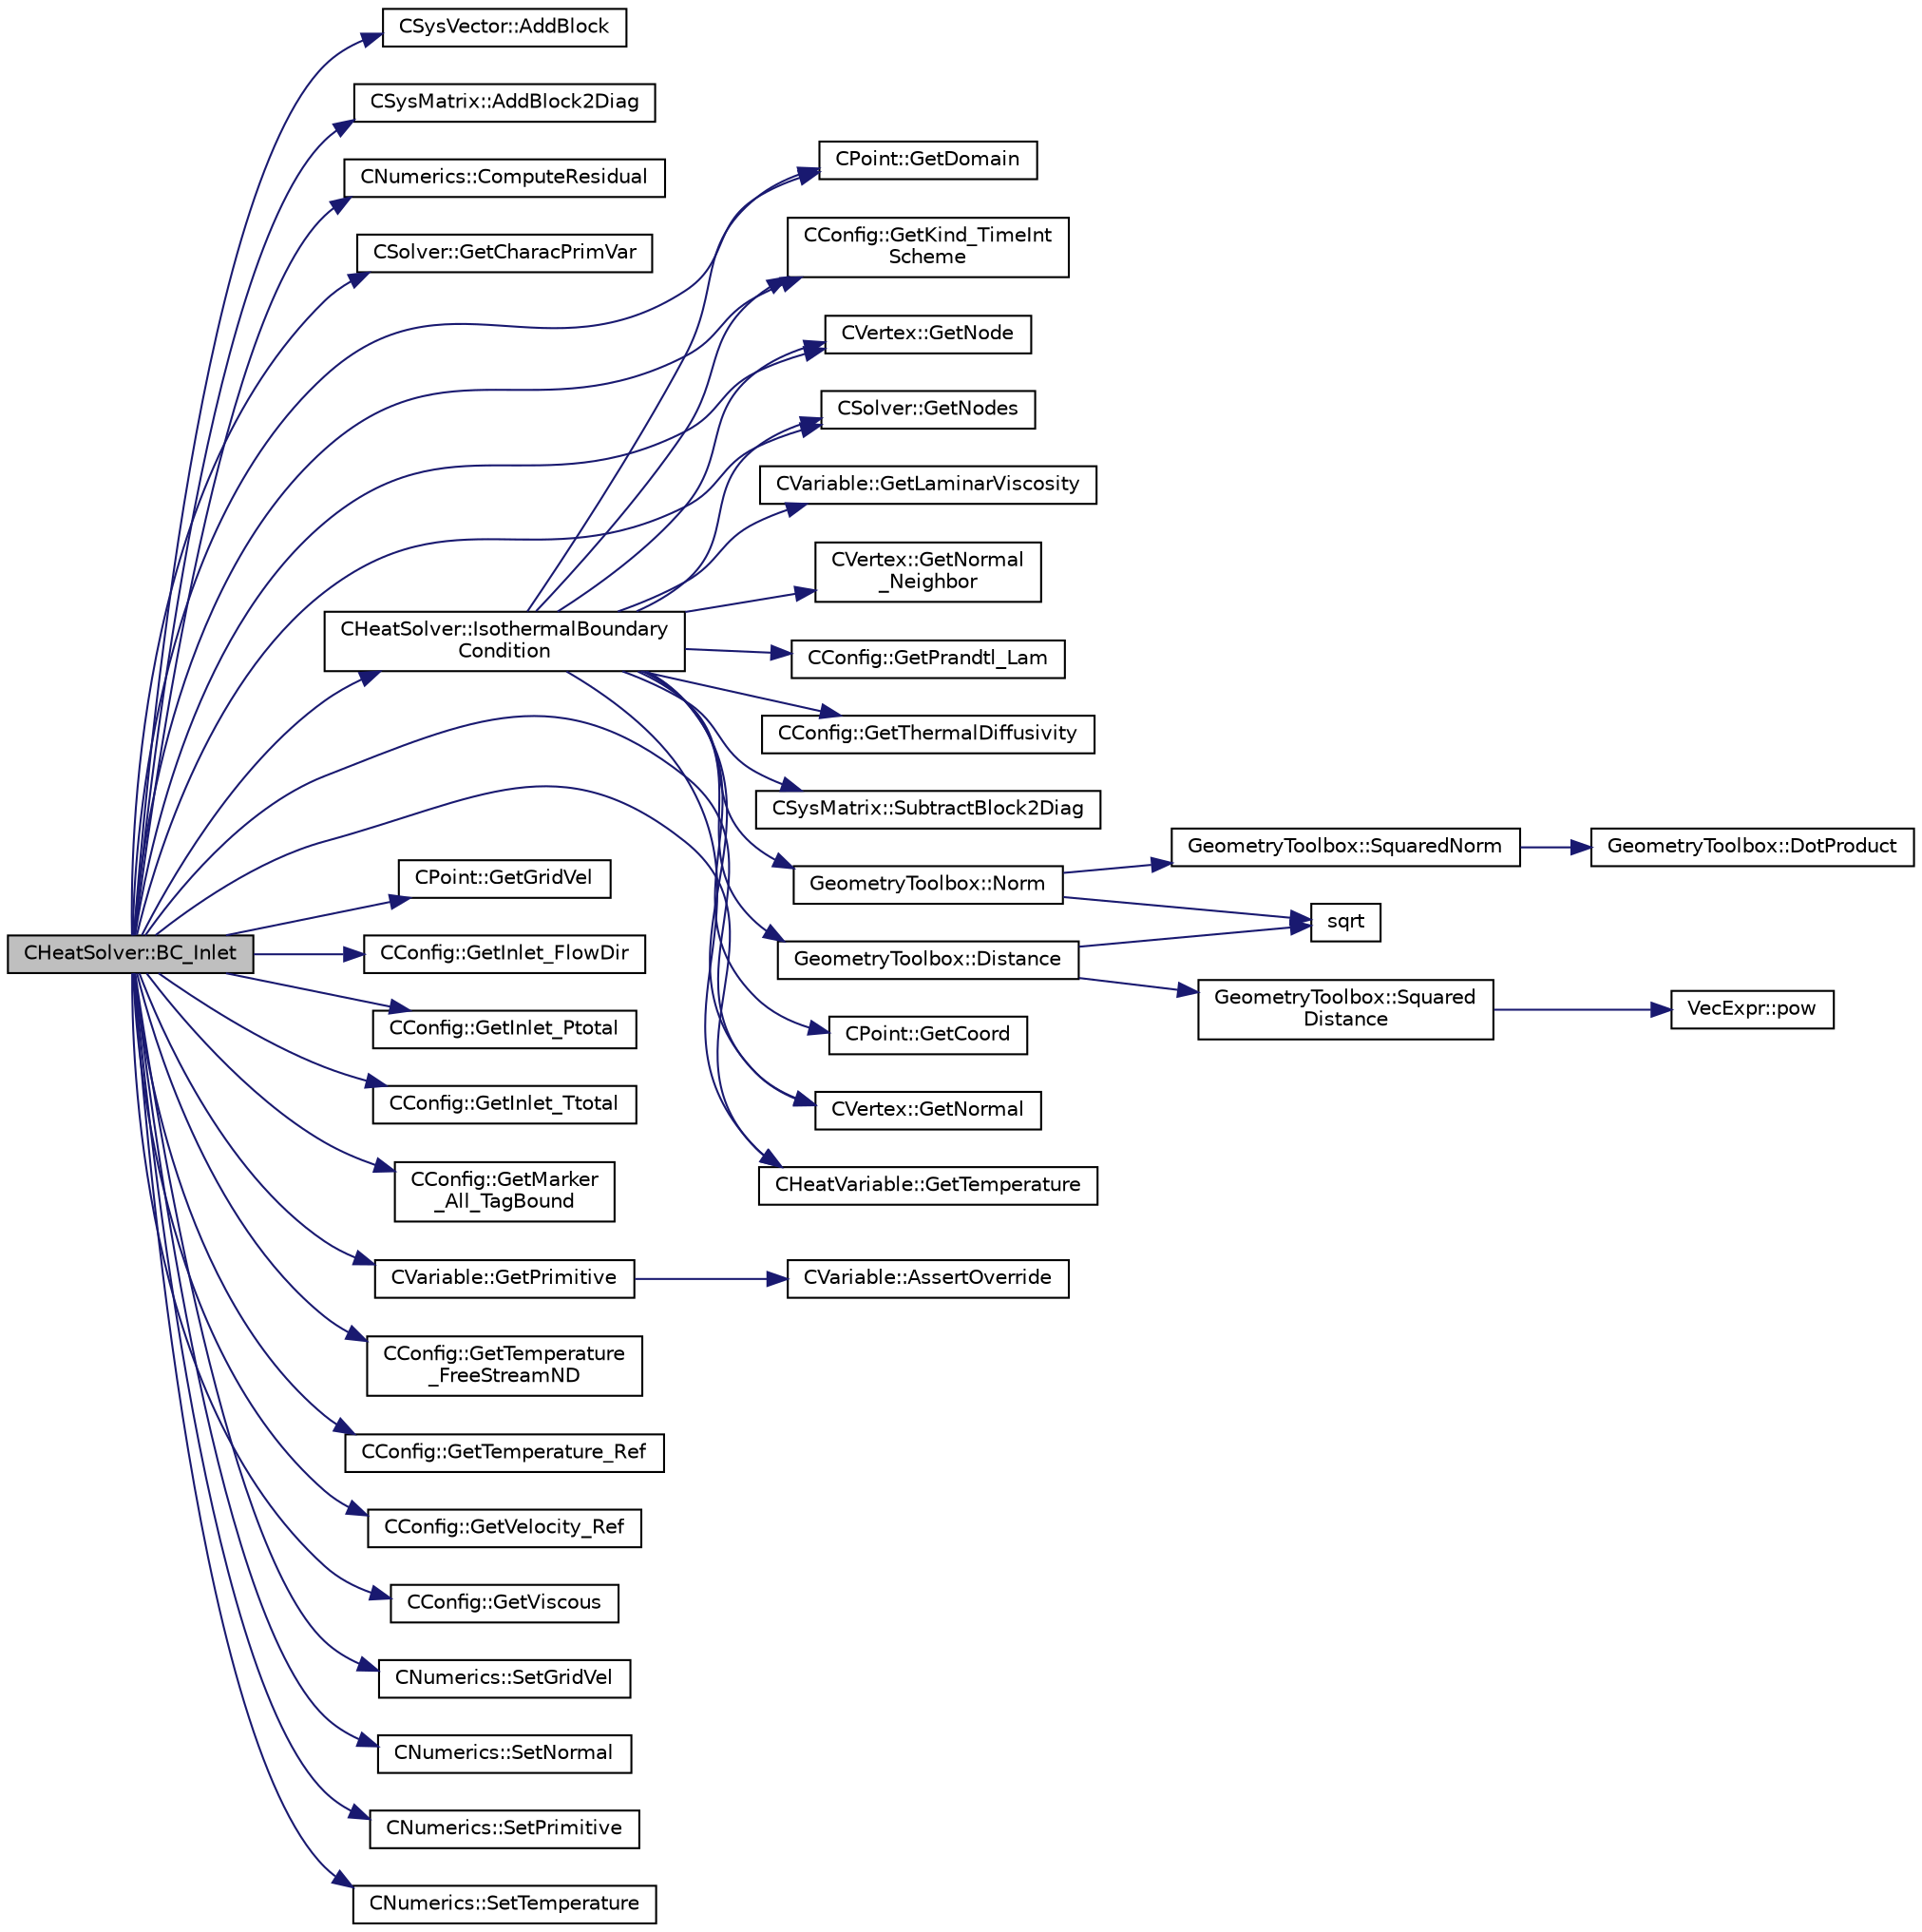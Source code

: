 digraph "CHeatSolver::BC_Inlet"
{
 // LATEX_PDF_SIZE
  edge [fontname="Helvetica",fontsize="10",labelfontname="Helvetica",labelfontsize="10"];
  node [fontname="Helvetica",fontsize="10",shape=record];
  rankdir="LR";
  Node1 [label="CHeatSolver::BC_Inlet",height=0.2,width=0.4,color="black", fillcolor="grey75", style="filled", fontcolor="black",tooltip="Impose the inlet boundary condition."];
  Node1 -> Node2 [color="midnightblue",fontsize="10",style="solid",fontname="Helvetica"];
  Node2 [label="CSysVector::AddBlock",height=0.2,width=0.4,color="black", fillcolor="white", style="filled",URL="$classCSysVector.html#aa463275cba394503a9778529fdaa4494",tooltip="Add \"block\" to the vector, see SetBlock."];
  Node1 -> Node3 [color="midnightblue",fontsize="10",style="solid",fontname="Helvetica"];
  Node3 [label="CSysMatrix::AddBlock2Diag",height=0.2,width=0.4,color="black", fillcolor="white", style="filled",URL="$classCSysMatrix.html#a5a4ef7eeb7f009450f575660108ed7be",tooltip="Non overwrite version of SetBlock2Diag, also with scaling."];
  Node1 -> Node4 [color="midnightblue",fontsize="10",style="solid",fontname="Helvetica"];
  Node4 [label="CNumerics::ComputeResidual",height=0.2,width=0.4,color="black", fillcolor="white", style="filled",URL="$classCNumerics.html#aa0ca13663a047ef2640b377b33875e29",tooltip="Compute the numerical residual."];
  Node1 -> Node5 [color="midnightblue",fontsize="10",style="solid",fontname="Helvetica"];
  Node5 [label="CSolver::GetCharacPrimVar",height=0.2,width=0.4,color="black", fillcolor="white", style="filled",URL="$classCSolver.html#a7a7d35d9dfcf55d7b8fa971e564b0141",tooltip="A virtual member."];
  Node1 -> Node6 [color="midnightblue",fontsize="10",style="solid",fontname="Helvetica"];
  Node6 [label="CPoint::GetDomain",height=0.2,width=0.4,color="black", fillcolor="white", style="filled",URL="$classCPoint.html#aa58a27b602e47ddcad22ae74a5c6bc81",tooltip="For parallel computation, its indicates if a point must be computed or not."];
  Node1 -> Node7 [color="midnightblue",fontsize="10",style="solid",fontname="Helvetica"];
  Node7 [label="CPoint::GetGridVel",height=0.2,width=0.4,color="black", fillcolor="white", style="filled",URL="$classCPoint.html#a65d855a9c2ad2971546038b34acd5b92",tooltip="Get the value of the grid velocity at the point."];
  Node1 -> Node8 [color="midnightblue",fontsize="10",style="solid",fontname="Helvetica"];
  Node8 [label="CConfig::GetInlet_FlowDir",height=0.2,width=0.4,color="black", fillcolor="white", style="filled",URL="$classCConfig.html#afeb59ad49688665368553297eea6f2ba",tooltip="Get the flow direction unit vector at an inlet boundary."];
  Node1 -> Node9 [color="midnightblue",fontsize="10",style="solid",fontname="Helvetica"];
  Node9 [label="CConfig::GetInlet_Ptotal",height=0.2,width=0.4,color="black", fillcolor="white", style="filled",URL="$classCConfig.html#aa4c09150183d8890586cb7ab562a9265",tooltip="Get the total pressure at an inlet boundary."];
  Node1 -> Node10 [color="midnightblue",fontsize="10",style="solid",fontname="Helvetica"];
  Node10 [label="CConfig::GetInlet_Ttotal",height=0.2,width=0.4,color="black", fillcolor="white", style="filled",URL="$classCConfig.html#a8ac859317cc304124acddaa6a5a1a5ad",tooltip="Get the total temperature at an inlet boundary."];
  Node1 -> Node11 [color="midnightblue",fontsize="10",style="solid",fontname="Helvetica"];
  Node11 [label="CConfig::GetKind_TimeInt\lScheme",height=0.2,width=0.4,color="black", fillcolor="white", style="filled",URL="$classCConfig.html#ad16f71356f146b530fb1fbb45444525c",tooltip="Get the kind of time integration method."];
  Node1 -> Node12 [color="midnightblue",fontsize="10",style="solid",fontname="Helvetica"];
  Node12 [label="CConfig::GetMarker\l_All_TagBound",height=0.2,width=0.4,color="black", fillcolor="white", style="filled",URL="$classCConfig.html#ab8c9c1f45950a29355be4ff357049440",tooltip="Get the index of the surface defined in the geometry file."];
  Node1 -> Node13 [color="midnightblue",fontsize="10",style="solid",fontname="Helvetica"];
  Node13 [label="CVertex::GetNode",height=0.2,width=0.4,color="black", fillcolor="white", style="filled",URL="$classCVertex.html#ad568da06e7191358d3a09a1bee71cdb5",tooltip="Get the node of the vertex."];
  Node1 -> Node14 [color="midnightblue",fontsize="10",style="solid",fontname="Helvetica"];
  Node14 [label="CSolver::GetNodes",height=0.2,width=0.4,color="black", fillcolor="white", style="filled",URL="$classCSolver.html#af3198e52a2ea377bb765647b5e697197",tooltip="Allow outside access to the nodes of the solver, containing conservatives, primitives,..."];
  Node1 -> Node15 [color="midnightblue",fontsize="10",style="solid",fontname="Helvetica"];
  Node15 [label="CVertex::GetNormal",height=0.2,width=0.4,color="black", fillcolor="white", style="filled",URL="$classCVertex.html#a57cacfe764770e6c0e54c278cb584f7c",tooltip="Copy the the normal vector of a face."];
  Node1 -> Node16 [color="midnightblue",fontsize="10",style="solid",fontname="Helvetica"];
  Node16 [label="CVariable::GetPrimitive",height=0.2,width=0.4,color="black", fillcolor="white", style="filled",URL="$classCVariable.html#a634a803b0d397aec7a44420cd5159079",tooltip="Get the primitive variables for all points."];
  Node16 -> Node17 [color="midnightblue",fontsize="10",style="solid",fontname="Helvetica"];
  Node17 [label="CVariable::AssertOverride",height=0.2,width=0.4,color="black", fillcolor="white", style="filled",URL="$classCVariable.html#a57eb0e83f25f08d544f92b75e3f8b617",tooltip=" "];
  Node1 -> Node18 [color="midnightblue",fontsize="10",style="solid",fontname="Helvetica"];
  Node18 [label="CHeatVariable::GetTemperature",height=0.2,width=0.4,color="black", fillcolor="white", style="filled",URL="$classCHeatVariable.html#a199a0599cf7453d3eb392d14e3fcc8af",tooltip="Get the temperature of the point."];
  Node1 -> Node19 [color="midnightblue",fontsize="10",style="solid",fontname="Helvetica"];
  Node19 [label="CConfig::GetTemperature\l_FreeStreamND",height=0.2,width=0.4,color="black", fillcolor="white", style="filled",URL="$classCConfig.html#afa49e1ce7793a31cc572d957caffaef9",tooltip="Get the value of the non-dimensionalized freestream temperature."];
  Node1 -> Node20 [color="midnightblue",fontsize="10",style="solid",fontname="Helvetica"];
  Node20 [label="CConfig::GetTemperature_Ref",height=0.2,width=0.4,color="black", fillcolor="white", style="filled",URL="$classCConfig.html#a218d027f78cd801a8734a2d4581591ad",tooltip="Get the value of the reference temperature for non-dimensionalization."];
  Node1 -> Node21 [color="midnightblue",fontsize="10",style="solid",fontname="Helvetica"];
  Node21 [label="CConfig::GetVelocity_Ref",height=0.2,width=0.4,color="black", fillcolor="white", style="filled",URL="$classCConfig.html#afad4537005c210e8a7fc015a51b8ae4c",tooltip="Get the value of the reference velocity for non-dimensionalization."];
  Node1 -> Node22 [color="midnightblue",fontsize="10",style="solid",fontname="Helvetica"];
  Node22 [label="CConfig::GetViscous",height=0.2,width=0.4,color="black", fillcolor="white", style="filled",URL="$classCConfig.html#ad59acb5f80aaddccaa0f2f5bef3e3e78",tooltip="Determines if problem is viscous."];
  Node1 -> Node23 [color="midnightblue",fontsize="10",style="solid",fontname="Helvetica"];
  Node23 [label="CHeatSolver::IsothermalBoundary\lCondition",height=0.2,width=0.4,color="black", fillcolor="white", style="filled",URL="$classCHeatSolver.html#ade1b4d48e5d222e56d7c0d556f8a9cd6",tooltip="Applies an isothermal condition to a vertex of a marker."];
  Node23 -> Node24 [color="midnightblue",fontsize="10",style="solid",fontname="Helvetica"];
  Node24 [label="GeometryToolbox::Distance",height=0.2,width=0.4,color="black", fillcolor="white", style="filled",URL="$group__GeometryToolbox.html#ga600fb4ee993ae4c3b985082d51994881",tooltip=" "];
  Node24 -> Node25 [color="midnightblue",fontsize="10",style="solid",fontname="Helvetica"];
  Node25 [label="sqrt",height=0.2,width=0.4,color="black", fillcolor="white", style="filled",URL="$group__SIMD.html#ga54a1925ab40fb4249ea255072520de35",tooltip=" "];
  Node24 -> Node26 [color="midnightblue",fontsize="10",style="solid",fontname="Helvetica"];
  Node26 [label="GeometryToolbox::Squared\lDistance",height=0.2,width=0.4,color="black", fillcolor="white", style="filled",URL="$group__GeometryToolbox.html#ga3db86410486389a5cda59b3d0ab17f66",tooltip=" "];
  Node26 -> Node27 [color="midnightblue",fontsize="10",style="solid",fontname="Helvetica"];
  Node27 [label="VecExpr::pow",height=0.2,width=0.4,color="black", fillcolor="white", style="filled",URL="$group__VecExpr.html#ga7fb255e1f2a1773d3cc6ff7bee1aadd2",tooltip=" "];
  Node23 -> Node28 [color="midnightblue",fontsize="10",style="solid",fontname="Helvetica"];
  Node28 [label="CPoint::GetCoord",height=0.2,width=0.4,color="black", fillcolor="white", style="filled",URL="$classCPoint.html#ab16c29dd03911529cd73bf467c313179",tooltip="Get the coordinates dor the control volume."];
  Node23 -> Node6 [color="midnightblue",fontsize="10",style="solid",fontname="Helvetica"];
  Node23 -> Node11 [color="midnightblue",fontsize="10",style="solid",fontname="Helvetica"];
  Node23 -> Node29 [color="midnightblue",fontsize="10",style="solid",fontname="Helvetica"];
  Node29 [label="CVariable::GetLaminarViscosity",height=0.2,width=0.4,color="black", fillcolor="white", style="filled",URL="$classCVariable.html#a0acbe55ca86de2c0205ae921193e9e95",tooltip="A virtual member."];
  Node23 -> Node13 [color="midnightblue",fontsize="10",style="solid",fontname="Helvetica"];
  Node23 -> Node14 [color="midnightblue",fontsize="10",style="solid",fontname="Helvetica"];
  Node23 -> Node15 [color="midnightblue",fontsize="10",style="solid",fontname="Helvetica"];
  Node23 -> Node30 [color="midnightblue",fontsize="10",style="solid",fontname="Helvetica"];
  Node30 [label="CVertex::GetNormal\l_Neighbor",height=0.2,width=0.4,color="black", fillcolor="white", style="filled",URL="$classCVertex.html#ab8b0e96f9384b0a861c7a70616976b75",tooltip="Get the value of the closest neighbor."];
  Node23 -> Node31 [color="midnightblue",fontsize="10",style="solid",fontname="Helvetica"];
  Node31 [label="CConfig::GetPrandtl_Lam",height=0.2,width=0.4,color="black", fillcolor="white", style="filled",URL="$classCConfig.html#a502035c2b049606186e11e01b7df626a",tooltip="Get the value of the laminar Prandtl number."];
  Node23 -> Node18 [color="midnightblue",fontsize="10",style="solid",fontname="Helvetica"];
  Node23 -> Node32 [color="midnightblue",fontsize="10",style="solid",fontname="Helvetica"];
  Node32 [label="CConfig::GetThermalDiffusivity",height=0.2,width=0.4,color="black", fillcolor="white", style="filled",URL="$classCConfig.html#a5f2a8d5a5bd497c507d2799926161259",tooltip="Get the value of the thermal diffusivity for solids."];
  Node23 -> Node33 [color="midnightblue",fontsize="10",style="solid",fontname="Helvetica"];
  Node33 [label="GeometryToolbox::Norm",height=0.2,width=0.4,color="black", fillcolor="white", style="filled",URL="$group__GeometryToolbox.html#gad8b24e50333c9a8378f7abf18222f36a",tooltip=" "];
  Node33 -> Node25 [color="midnightblue",fontsize="10",style="solid",fontname="Helvetica"];
  Node33 -> Node34 [color="midnightblue",fontsize="10",style="solid",fontname="Helvetica"];
  Node34 [label="GeometryToolbox::SquaredNorm",height=0.2,width=0.4,color="black", fillcolor="white", style="filled",URL="$group__GeometryToolbox.html#ga98c9b9314cc6352c9bba49b8cfb4b056",tooltip=" "];
  Node34 -> Node35 [color="midnightblue",fontsize="10",style="solid",fontname="Helvetica"];
  Node35 [label="GeometryToolbox::DotProduct",height=0.2,width=0.4,color="black", fillcolor="white", style="filled",URL="$group__GeometryToolbox.html#ga7ec3e1e20fab73dbf0159fe38492cc89",tooltip=" "];
  Node23 -> Node36 [color="midnightblue",fontsize="10",style="solid",fontname="Helvetica"];
  Node36 [label="CSysMatrix::SubtractBlock2Diag",height=0.2,width=0.4,color="black", fillcolor="white", style="filled",URL="$classCSysMatrix.html#a423b77066cf386dd6e4b95a656e4aadb",tooltip="Short-hand to AddBlock2Diag with alpha = -1, i.e. subtracts from the current diagonal."];
  Node1 -> Node37 [color="midnightblue",fontsize="10",style="solid",fontname="Helvetica"];
  Node37 [label="CNumerics::SetGridVel",height=0.2,width=0.4,color="black", fillcolor="white", style="filled",URL="$classCNumerics.html#a3f116b5718153aefee7a22735797af29",tooltip="Set the velocity of the computational grid."];
  Node1 -> Node38 [color="midnightblue",fontsize="10",style="solid",fontname="Helvetica"];
  Node38 [label="CNumerics::SetNormal",height=0.2,width=0.4,color="black", fillcolor="white", style="filled",URL="$classCNumerics.html#a93fd2262832ae5081317548f2f9cdbb3",tooltip="Set the value of the normal vector to the face between two points."];
  Node1 -> Node39 [color="midnightblue",fontsize="10",style="solid",fontname="Helvetica"];
  Node39 [label="CNumerics::SetPrimitive",height=0.2,width=0.4,color="black", fillcolor="white", style="filled",URL="$classCNumerics.html#a028c500ba7ce96d3af061fc8218f76f1",tooltip="Set the value of the primitive variables."];
  Node1 -> Node40 [color="midnightblue",fontsize="10",style="solid",fontname="Helvetica"];
  Node40 [label="CNumerics::SetTemperature",height=0.2,width=0.4,color="black", fillcolor="white", style="filled",URL="$classCNumerics.html#a42f988dfe419c655c6162802ff355bc2",tooltip="Set the value of the temperature."];
}
